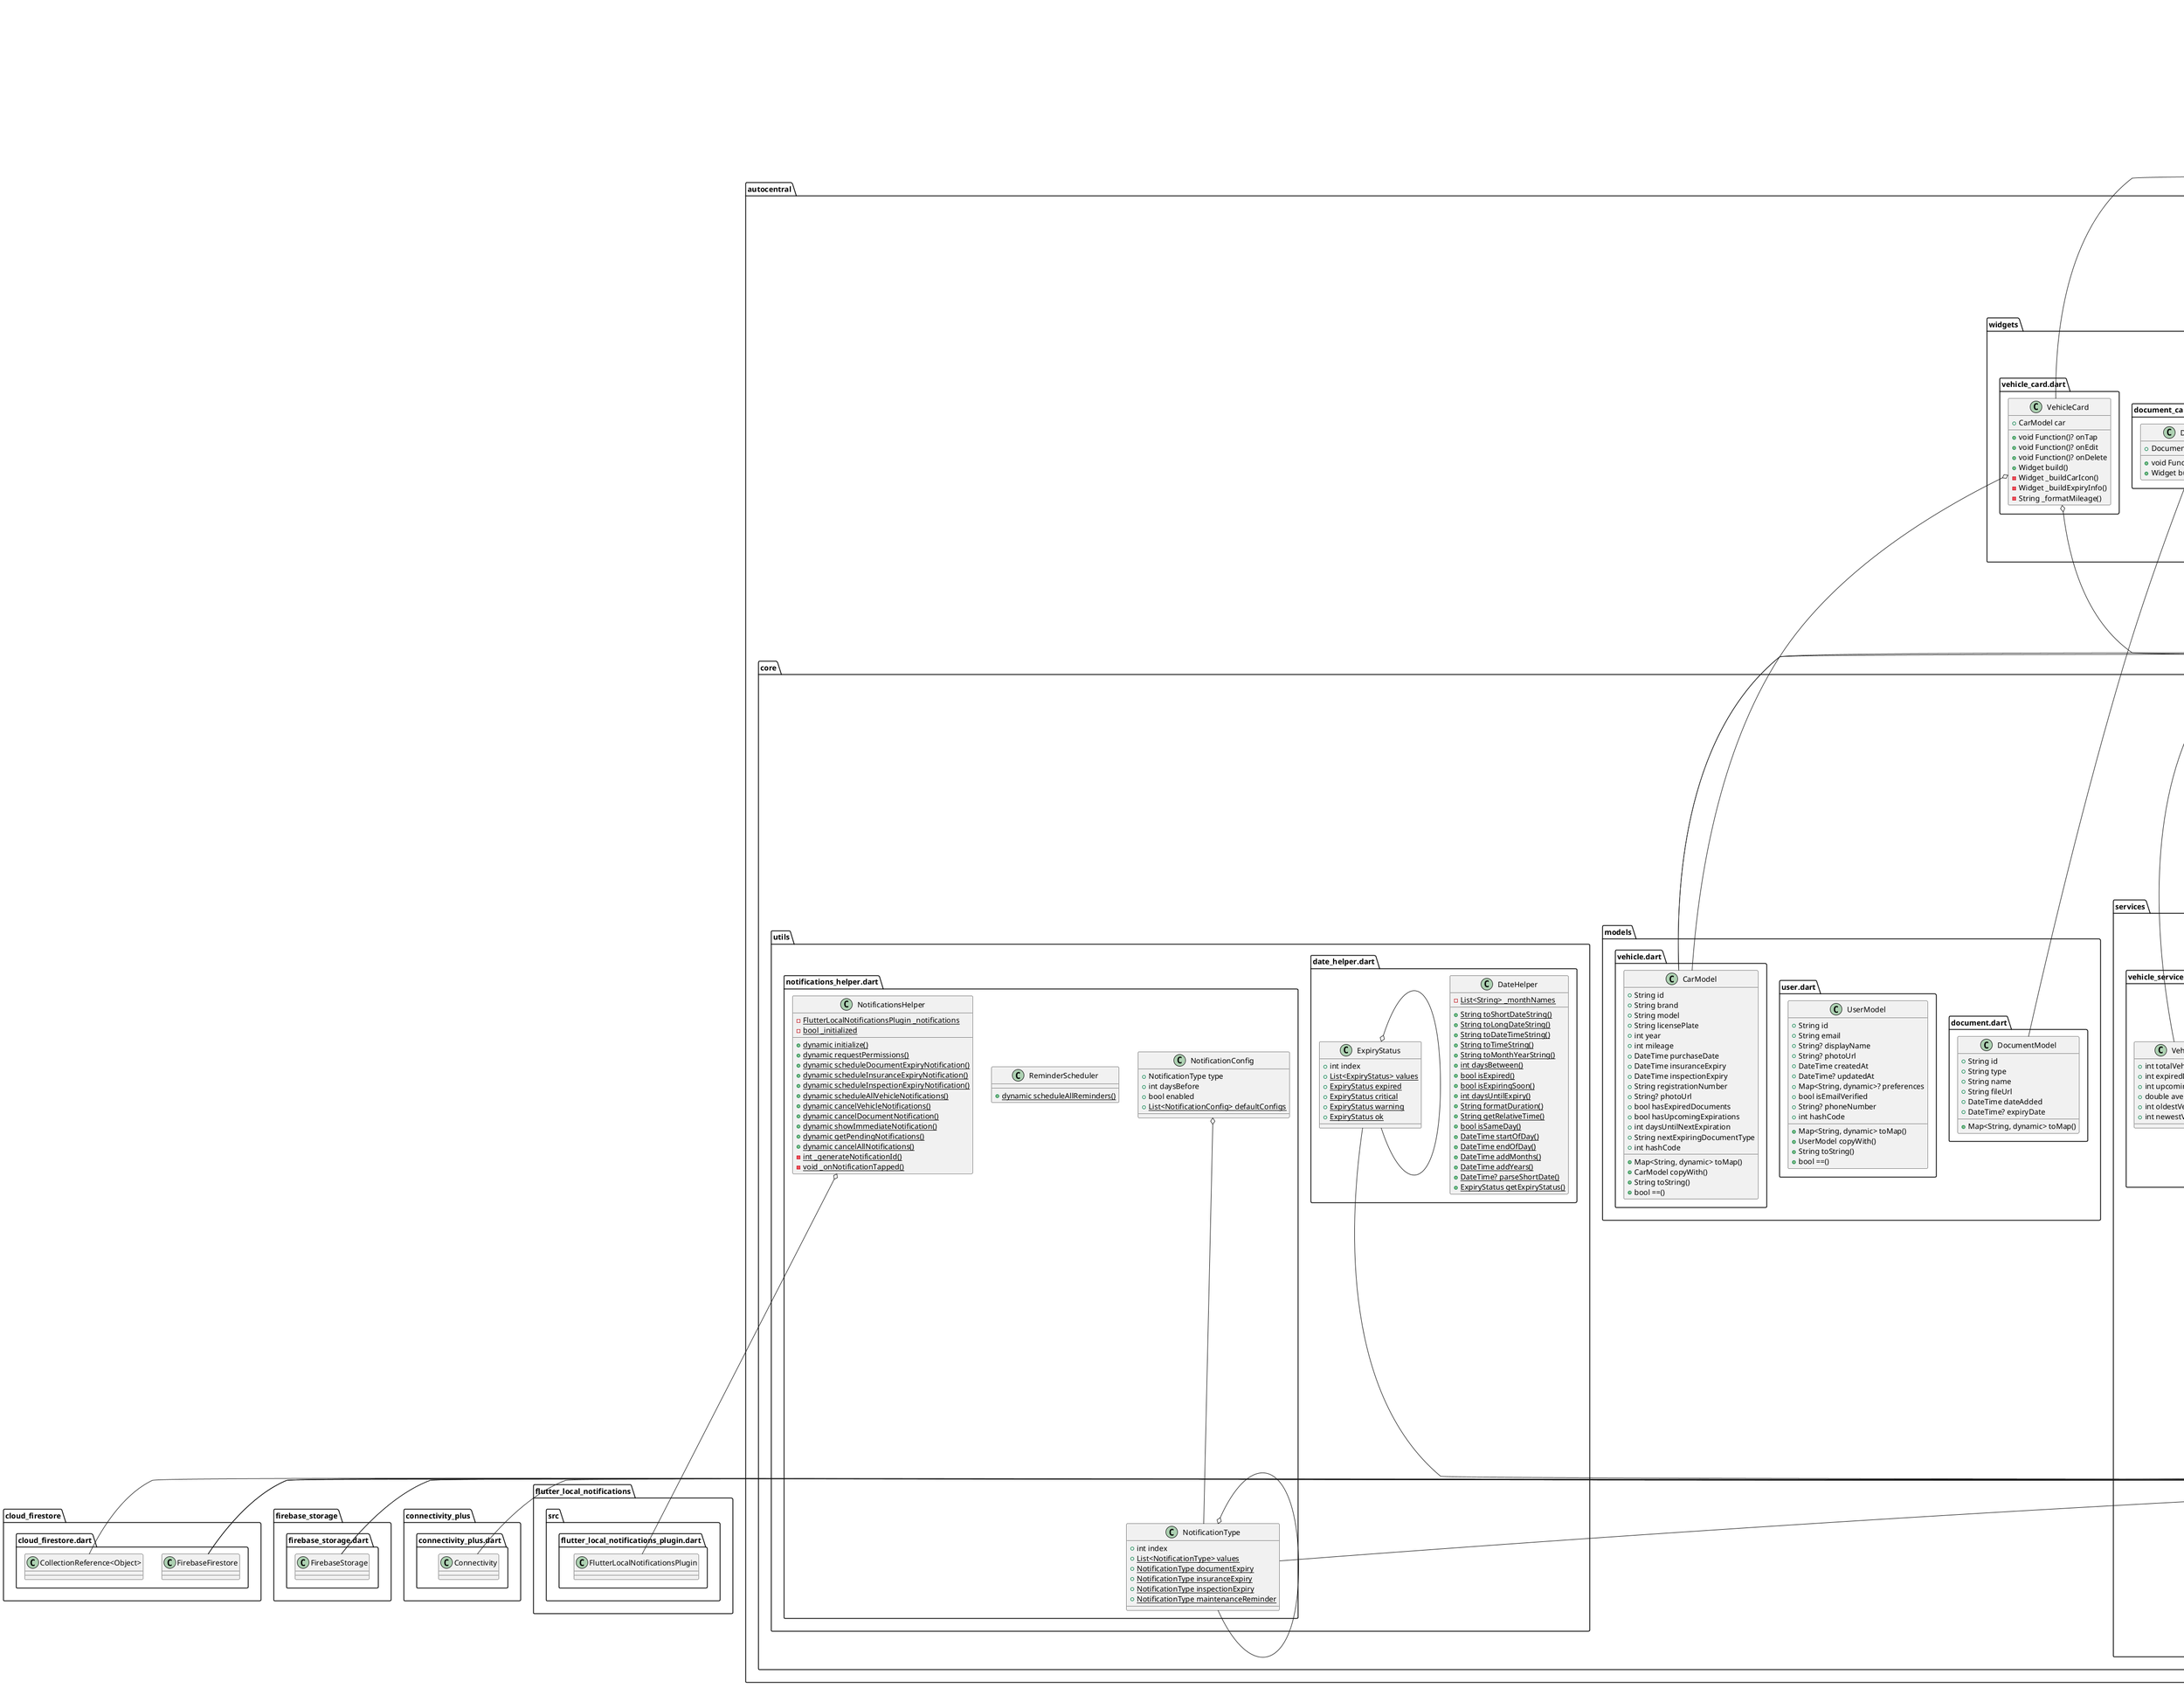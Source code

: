 @startuml
set namespaceSeparator ::

class "autocentral::core::constants.dart::AppConstants" {
  {static} +String appName
  {static} +String appVersion
  {static} +String usersCollection
  {static} +String carsCollection
  {static} +String documentsCollection
  {static} +String docTypeAssurance
  {static} +String docTypeCarteGrise
  {static} +String docTypeVisite
  {static} +String docTypePermis
  {static} +String docTypeVignette
  {static} +String docTypeAutre
  {static} +List<String> documentTypes
  {static} +int warningThresholdDays
  {static} +int criticalThresholdDays
  {static} +int expiredThresholdDays
  {static} +List<String> popularBrands
  {static} +String storageUserPath
  {static} +String storageVehiclesPath
  {static} +String storageDocumentsPath
  {static} +double defaultPadding
  {static} +double smallPadding
  {static} +double largePadding
  {static} +double borderRadius
  {static} +int maxFileSize
  {static} +int maxVehiclesPerUser
  {static} +int maxDocumentsPerVehicle
  {static} +int maxImageQuality
  {static} +String colorExpired
  {static} +String colorCritical
  {static} +String colorWarning
  {static} +String colorOk
  {static} +List<String> acceptedImageFormats
  {static} +List<String> acceptedDocumentFormats
  {static} +String notificationChannelId
  {static} +String notificationChannelName
  {static} +String notificationChannelDescription
  {static} +bool defaultNotificationsEnabled
  {static} +int defaultNotificationDays
  {static} +bool defaultAutoBackup
  {static} +String prefNotificationsEnabled
  {static} +String prefNotificationDays
  {static} +String prefAutoBackup
  {static} +String prefDarkMode
  {static} +String prefLanguage
  {static} +String regexEmail
  {static} +String regexLicensePlate
  {static} +String regexPhoneNumber
  {static} +String errorUserNotFound
  {static} +String errorVehicleNotFound
  {static} +String errorDocumentNotFound
  {static} +String errorPermissionDenied
  {static} +String errorNetworkError
  {static} +String errorFileTooBig
  {static} +String errorInvalidFormat
  {static} +Map<String, String> errorMessages
  {static} +String successVehicleAdded
  {static} +String successVehicleUpdated
  {static} +String successVehicleDeleted
  {static} +String successDocumentAdded
  {static} +String successDocumentDeleted
  {static} +String loadingVehicles
  {static} +String loadingDocuments
  {static} +String uploadingDocument
  {static} +String savingVehicle
  {static} +String actionAdd
  {static} +String actionEdit
  {static} +String actionDelete
  {static} +String actionCancel
  {static} +String actionSave
  {static} +String actionView
  {static} +String actionShare
  {static} +Map<String, dynamic> defaultStats
}

class "autocentral::core::models::document.dart::DocumentModel" {
  +String id
  +String type
  +String name
  +String fileUrl
  +DateTime dateAdded
  +DateTime? expiryDate
  +Map<String, dynamic> toMap()
}

class "autocentral::core::models::user.dart::UserModel" {
  +String id
  +String email
  +String? displayName
  +String? photoUrl
  +DateTime createdAt
  +DateTime? updatedAt
  +Map<String, dynamic>? preferences
  +bool isEmailVerified
  +String? phoneNumber
  +int hashCode
  +Map<String, dynamic> toMap()
  +UserModel copyWith()
  +String toString()
  +bool ==()
}

class "autocentral::core::models::vehicle.dart::CarModel" {
  +String id
  +String brand
  +String model
  +String licensePlate
  +int year
  +int mileage
  +DateTime purchaseDate
  +DateTime insuranceExpiry
  +DateTime inspectionExpiry
  +String registrationNumber
  +String? photoUrl
  +bool hasExpiredDocuments
  +bool hasUpcomingExpirations
  +int daysUntilNextExpiration
  +String nextExpiringDocumentType
  +int hashCode
  +Map<String, dynamic> toMap()
  +CarModel copyWith()
  +String toString()
  +bool ==()
}

class "autocentral::core::services::api_service.dart::ApiService" {
  {static} -String _vehicleDataApi
  {static} -String _geoApi
  {static} -Duration _timeout
  {static} -String _openCageApiKey
  {static} -Map<String, String> _defaultHeaders
  {static} +dynamic getVehicleBrands()
  {static} +dynamic getVehicleModels()
  {static} +dynamic getVehicleYears()
  {static} +dynamic getVehicleInfoByVin()
  {static} +dynamic geocodeAddress()
  {static} +dynamic reverseGeocode()
  {static} +dynamic findNearbyGarages()
  {static} +dynamic checkConnectivity()
  {static} +dynamic sendAnalytics()
  {static} -String _buildAddress()
  {static} -List<String> _extractServices()
  {static} -double _calculateDistance()
  {static} -double _degToRad()
}

class "autocentral::core::services::api_service.dart::ApiResponse" {
  +bool isSuccess
  +T? data
  +String? error
}

class "autocentral::core::services::api_service.dart::VehicleInfo" {
  +String brand
  +String model
  +int year
  +String? color
  +String? engineType
  +int? power
  +bool isValid
  +String toString()
}

class "autocentral::core::services::api_service.dart::LocationInfo" {
  +double latitude
  +double longitude
  +String formattedAddress
  +String toString()
}

class "autocentral::core::services::api_service.dart::Garage" {
  +String id
  +String name
  +String address
  +double latitude
  +double longitude
  +String? phone
  +double? rating
  +List<String> services
  +double distanceKm
  +String distanceText
  +String toString()
}

class "autocentral::core::services::auth_service.dart::AuthService" {
  {static} -FirebaseAuth _auth
  {static} -FirebaseFirestore _firestore
  {static} +Stream<User?> authStateChanges
  {static} +User? currentUser
  {static} +bool isLoggedIn
  {static} +bool isEmailVerified
  {static} +dynamic signUpWithEmail()
  {static} +dynamic signInWithEmail()
  {static} +dynamic signOut()
  {static} +dynamic resetPassword()
  {static} +dynamic deleteAccount()
  {static} +dynamic sendEmailVerification()
  {static} +dynamic reloadUser()
  {static} +dynamic getUserProfile()
  {static} -String? _cleanString()
  {static} +dynamic updateUserProfile()
  {static} -dynamic _createUserProfile()
  {static} -String _handleAuthError()
}

"autocentral::core::services::auth_service.dart::AuthService" o-- "firebase_auth::firebase_auth.dart::FirebaseAuth"
"autocentral::core::services::auth_service.dart::AuthService" o-- "cloud_firestore::cloud_firestore.dart::FirebaseFirestore"
"autocentral::core::services::auth_service.dart::AuthService" o-- "dart::async::Stream<User>"
"autocentral::core::services::auth_service.dart::AuthService" o-- "firebase_auth::firebase_auth.dart::User"

class "autocentral::core::services::auth_service.dart::AuthResult" {
  +bool isSuccess
  +String? errorMessage
}

class "autocentral::core::services::document_service.dart::DocumentService" {
  {static} -FirebaseFirestore _firestore
  {static} -FirebaseStorage _storage
  {static} +dynamic uploadDocument()
  {static} +dynamic getDocuments()
  {static} +dynamic deleteDocument()
}

"autocentral::core::services::document_service.dart::DocumentService" o-- "cloud_firestore::cloud_firestore.dart::FirebaseFirestore"
"autocentral::core::services::document_service.dart::DocumentService" o-- "firebase_storage::firebase_storage.dart::FirebaseStorage"

class "autocentral::core::services::firebase_background_fix.dart::FirebaseBackgroundService" {
  {static} -StreamSubscription<User?>? _authSubscription
  {static} -StreamSubscription<List<CarModel>>? _vehiclesSubscription
  {static} -bool _isListening
  {static} +dynamic startListening()
  {static} +dynamic stopListening()
  {static} -void _startVehicleListening()
  {static} -void _stopVehicleListening()
  {static} -void _reconnectAuth()
  {static} -void _reconnectVehicles()
  {static} -void _notifyVehiclesUpdated()
  {static} +dynamic checkAndRepairConnection()
  {static} -dynamic _repairConnection()
  {static} +dynamic onAppResumed()
  {static} +dynamic onAppPaused()
  {static} +Map<String, dynamic> getStatus()
}

"autocentral::core::services::firebase_background_fix.dart::FirebaseBackgroundService" o-- "dart::async::StreamSubscription<User>"
"autocentral::core::services::firebase_background_fix.dart::FirebaseBackgroundService" o-- "dart::async::StreamSubscription<List<CarModel>>"

class "autocentral::core::services::sync_service.dart::SyncService" {
  {static} -Connectivity _connectivity
  {static} -StreamSubscription<ConnectivityResult>? _connectivitySubscription
  {static} -Timer? _syncTimer
  {static} -bool _isInitialized
  {static} -bool _isSyncing
  {static} +dynamic initialize()
  {static} +dynamic dispose()
  {static} +dynamic syncAll()
  {static} -dynamic _syncVehicles()
  {static} -dynamic _syncDocuments()
  {static} -dynamic _saveVehiclesLocally()
  {static} +dynamic getCachedVehicles()
  {static} -dynamic _saveDocumentsLocally()
  {static} +dynamic getCachedDocuments()
  {static} +dynamic addPendingOperation()
  {static} -dynamic _getPendingOperations()
  {static} -dynamic _processPendingVehicleOperations()
  {static} -dynamic _processPendingDocumentOperations()
  {static} -dynamic _updateLastSyncTime()
  {static} +dynamic getLastSyncTime()
  {static} -dynamic _removePendingOperation()
  {static} +dynamic clearCache()
  {static} +dynamic getSyncStats()
  {static} +dynamic forceSync()
  {static} +dynamic needsSync()
}

"autocentral::core::services::sync_service.dart::SyncService" o-- "connectivity_plus::connectivity_plus.dart::Connectivity"
"autocentral::core::services::sync_service.dart::SyncService" o-- "dart::async::StreamSubscription<ConnectivityResult>"
"autocentral::core::services::sync_service.dart::SyncService" o-- "dart::async::Timer"

class "autocentral::core::services::sync_service.dart::SyncResult" {
  +bool isSuccess
  +String? errorMessage
  +SyncData? data
}

"autocentral::core::services::sync_service.dart::SyncResult" o-- "autocentral::core::services::sync_service.dart::SyncData"

class "autocentral::core::services::sync_service.dart::SyncData" {
  +int vehicleCount
  +int documentCount
  +DateTime syncTime
}

class "autocentral::core::services::sync_service.dart::SyncStats" {
  +DateTime? lastSyncTime
  +int pendingOperations
  +int cachedVehicles
  +bool isSyncing
  +bool isInitialized
  +String statusText
  +bool needsSync
}

class "autocentral::core::services::vehicle_service.dart::VehicleService" {
  {static} -FirebaseFirestore _firestore
  {static} -FirebaseStorage _storage
  {static} -CollectionReference<Object?>? _userVehiclesCollection
  {static} +Stream<List<CarModel>> getUserVehicles()
  {static} +dynamic getUserVehiclesList()
  {static} +dynamic addVehicle()
  {static} +dynamic updateVehicle()
  {static} +dynamic deleteVehicle()
  {static} +dynamic getVehicleById()
  {static} +dynamic getVehiclesWithUpcomingExpirations()
  {static} +dynamic getVehiclesWithExpiredDocuments()
  {static} +dynamic searchVehicles()
  {static} +dynamic getVehicleStats()
  {static} -dynamic _uploadVehiclePhoto()
  {static} -dynamic _deleteVehiclePhoto()
  {static} -dynamic _deleteFileFromStorage()
}

"autocentral::core::services::vehicle_service.dart::VehicleService" o-- "cloud_firestore::cloud_firestore.dart::FirebaseFirestore"
"autocentral::core::services::vehicle_service.dart::VehicleService" o-- "firebase_storage::firebase_storage.dart::FirebaseStorage"
"autocentral::core::services::vehicle_service.dart::VehicleService" o-- "cloud_firestore::cloud_firestore.dart::CollectionReference<Object>"

class "autocentral::core::services::vehicle_service.dart::VehicleResult" {
  +bool isSuccess
  +String? errorMessage
  +String? data
}

class "autocentral::core::services::vehicle_service.dart::VehicleStats" {
  +int totalVehicles
  +int expiredDocuments
  +int upcomingExpirations
  +double averageMileage
  +int oldestVehicleYear
  +int newestVehicleYear
}

class "autocentral::core::utils::date_helper.dart::DateHelper" {
  {static} -List<String> _monthNames
  {static} +String toShortDateString()
  {static} +String toLongDateString()
  {static} +String toDateTimeString()
  {static} +String toTimeString()
  {static} +String toMonthYearString()
  {static} +int daysBetween()
  {static} +bool isExpired()
  {static} +bool isExpiringSoon()
  {static} +int daysUntilExpiry()
  {static} +String formatDuration()
  {static} +String getRelativeTime()
  {static} +bool isSameDay()
  {static} +DateTime startOfDay()
  {static} +DateTime endOfDay()
  {static} +DateTime addMonths()
  {static} +DateTime addYears()
  {static} +DateTime? parseShortDate()
  {static} +ExpiryStatus getExpiryStatus()
}

class "autocentral::core::utils::date_helper.dart::ExpiryStatus" {
  +int index
  {static} +List<ExpiryStatus> values
  {static} +ExpiryStatus expired
  {static} +ExpiryStatus critical
  {static} +ExpiryStatus warning
  {static} +ExpiryStatus ok
}

"autocentral::core::utils::date_helper.dart::ExpiryStatus" o-- "autocentral::core::utils::date_helper.dart::ExpiryStatus"
"dart::core::Enum" <|-- "autocentral::core::utils::date_helper.dart::ExpiryStatus"

class "autocentral::core::utils::notifications_helper.dart::NotificationsHelper" {
  {static} -FlutterLocalNotificationsPlugin _notifications
  {static} -bool _initialized
  {static} +dynamic initialize()
  {static} +dynamic requestPermissions()
  {static} +dynamic scheduleDocumentExpiryNotification()
  {static} +dynamic scheduleInsuranceExpiryNotification()
  {static} +dynamic scheduleInspectionExpiryNotification()
  {static} +dynamic scheduleAllVehicleNotifications()
  {static} +dynamic cancelVehicleNotifications()
  {static} +dynamic cancelDocumentNotification()
  {static} +dynamic showImmediateNotification()
  {static} +dynamic getPendingNotifications()
  {static} +dynamic cancelAllNotifications()
  {static} -int _generateNotificationId()
  {static} -void _onNotificationTapped()
}

"autocentral::core::utils::notifications_helper.dart::NotificationsHelper" o-- "flutter_local_notifications::src::flutter_local_notifications_plugin.dart::FlutterLocalNotificationsPlugin"

class "autocentral::core::utils::notifications_helper.dart::ReminderScheduler" {
  {static} +dynamic scheduleAllReminders()
}

class "autocentral::core::utils::notifications_helper.dart::NotificationConfig" {
  +NotificationType type
  +int daysBefore
  +bool enabled
  {static} +List<NotificationConfig> defaultConfigs
}

"autocentral::core::utils::notifications_helper.dart::NotificationConfig" o-- "autocentral::core::utils::notifications_helper.dart::NotificationType"

class "autocentral::core::utils::notifications_helper.dart::NotificationType" {
  +int index
  {static} +List<NotificationType> values
  {static} +NotificationType documentExpiry
  {static} +NotificationType insuranceExpiry
  {static} +NotificationType inspectionExpiry
  {static} +NotificationType maintenanceReminder
}

"autocentral::core::utils::notifications_helper.dart::NotificationType" o-- "autocentral::core::utils::notifications_helper.dart::NotificationType"
"dart::core::Enum" <|-- "autocentral::core::utils::notifications_helper.dart::NotificationType"

class "autocentral::features::auth::auth_wrapper.dart::AuthWrapper" {
  +Widget build()
}

"flutter::src::widgets::framework.dart::StatelessWidget" <|-- "autocentral::features::auth::auth_wrapper.dart::AuthWrapper"

class "autocentral::features::auth::auth_wrapper.dart::AuthLoadingScreen" {
  +Widget build()
}

"flutter::src::widgets::framework.dart::StatelessWidget" <|-- "autocentral::features::auth::auth_wrapper.dart::AuthLoadingScreen"

class "autocentral::features::auth::login_page.dart::LoginPage" {
  +State<LoginPage> createState()
}

"flutter::src::widgets::framework.dart::StatefulWidget" <|-- "autocentral::features::auth::login_page.dart::LoginPage"

class "autocentral::features::auth::login_page.dart::_LoginPageState" {
  -GlobalKey<FormState> _formKey
  -TextEditingController _emailController
  -TextEditingController _passwordController
  -bool _isLoading
  -bool _isPasswordVisible
  -String? _errorMessage
  +void dispose()
  -dynamic _signIn()
  -bool _validateUserDetails()
  -dynamic _sendToPigeon()
  -void _navigateToHome()
  -String _getSimpleError()
  +Widget build()
}

"autocentral::features::auth::login_page.dart::_LoginPageState" o-- "flutter::src::widgets::framework.dart::GlobalKey<FormState>"
"autocentral::features::auth::login_page.dart::_LoginPageState" o-- "flutter::src::widgets::editable_text.dart::TextEditingController"
"flutter::src::widgets::framework.dart::State" <|-- "autocentral::features::auth::login_page.dart::_LoginPageState"

class "autocentral::features::auth::register_page.dart::RegisterPage" {
  +State<RegisterPage> createState()
}

"flutter::src::widgets::framework.dart::StatefulWidget" <|-- "autocentral::features::auth::register_page.dart::RegisterPage"

class "autocentral::features::auth::register_page.dart::_RegisterPageState" {
  -GlobalKey<FormState> _formKey
  -TextEditingController _firstNameController
  -TextEditingController _lastNameController
  -TextEditingController _emailController
  -TextEditingController _passwordController
  -TextEditingController _confirmPasswordController
  -bool _isLoading
  -bool _isPasswordVisible
  -bool _isConfirmPasswordVisible
  -bool _acceptTerms
  -String? _errorMessage
  +void dispose()
  -dynamic _signUp()
  +Widget build()
}

"autocentral::features::auth::register_page.dart::_RegisterPageState" o-- "flutter::src::widgets::framework.dart::GlobalKey<FormState>"
"autocentral::features::auth::register_page.dart::_RegisterPageState" o-- "flutter::src::widgets::editable_text.dart::TextEditingController"
"flutter::src::widgets::framework.dart::State" <|-- "autocentral::features::auth::register_page.dart::_RegisterPageState"

class "autocentral::features::auth::reset_password_page.dart::ResetPasswordPage" {
  +State<ResetPasswordPage> createState()
}

"flutter::src::widgets::framework.dart::StatefulWidget" <|-- "autocentral::features::auth::reset_password_page.dart::ResetPasswordPage"

class "autocentral::features::auth::reset_password_page.dart::_ResetPasswordPageState" {
  -GlobalKey<FormState> _formKey
  -TextEditingController _emailController
  -bool _isLoading
  -bool _emailSent
  -String? _errorMessage
  +void dispose()
  -dynamic _resetPassword()
  +Widget build()
  -Widget _buildForm()
  -Widget _buildSuccessView()
}

"autocentral::features::auth::reset_password_page.dart::_ResetPasswordPageState" o-- "flutter::src::widgets::framework.dart::GlobalKey<FormState>"
"autocentral::features::auth::reset_password_page.dart::_ResetPasswordPageState" o-- "flutter::src::widgets::editable_text.dart::TextEditingController"
"flutter::src::widgets::framework.dart::State" <|-- "autocentral::features::auth::reset_password_page.dart::_ResetPasswordPageState"

class "autocentral::features::dashboard::dashboard_page.dart::HomeDashboardPage" {
  +State<HomeDashboardPage> createState()
}

"flutter::src::widgets::framework.dart::StatefulWidget" <|-- "autocentral::features::dashboard::dashboard_page.dart::HomeDashboardPage"

class "autocentral::features::dashboard::dashboard_page.dart::_HomeDashboardPageState" {
  -PageController _pageController
  -AnimationController _fadeController
  -Animation<double> _fadeAnimation
  -int _currentIndex
  -List<CarModel> _upcomingExpirations
  {static} -Color _primaryColor
  {static} -Color _surfaceColor
  {static} -Color _cardColor
  {static} -Color _textPrimary
  {static} -Color _textSecondary
  {static} -Color _textTertiary
  {static} -Color _successColor
  {static} -Color _warningColor
  {static} -Color _errorColor
  {static} -Color _borderColor
  +void initState()
  +void dispose()
  -dynamic _loadUpcomingExpirations()
  +Widget build()
  -Widget _buildHomePage()
  -Widget _buildQuickMetrics()
  -Widget _buildMetricCard()
  -Widget _buildQuickActions()
  -Widget _buildActionButton()
  -Widget _buildPrioritySection()
  -Widget _buildRecentActivity()
  -List<Widget> _buildActivityItems()
  -Widget _buildActivityItem()
  -Widget _buildBottomNavigationBar()
  -Widget _buildNavItem()
  -String _getInitials()
}

"autocentral::features::dashboard::dashboard_page.dart::_HomeDashboardPageState" o-- "flutter::src::widgets::page_view.dart::PageController"
"autocentral::features::dashboard::dashboard_page.dart::_HomeDashboardPageState" o-- "flutter::src::animation::animation_controller.dart::AnimationController"
"autocentral::features::dashboard::dashboard_page.dart::_HomeDashboardPageState" o-- "flutter::src::animation::animation.dart::Animation<double>"
"autocentral::features::dashboard::dashboard_page.dart::_HomeDashboardPageState" o-- "dart::ui::Color"
"flutter::src::widgets::framework.dart::State" <|-- "autocentral::features::dashboard::dashboard_page.dart::_HomeDashboardPageState"
"flutter::src::widgets::ticker_provider.dart::TickerProviderStateMixin" <|-- "autocentral::features::dashboard::dashboard_page.dart::_HomeDashboardPageState"

class "autocentral::features::dashboard::dashboard_page.dart::ActivityItem" {
  +IconData icon
  +String title
  +String subtitle
  +ActivityType type
}

"autocentral::features::dashboard::dashboard_page.dart::ActivityItem" o-- "flutter::src::widgets::icon_data.dart::IconData"
"autocentral::features::dashboard::dashboard_page.dart::ActivityItem" o-- "autocentral::features::dashboard::dashboard_page.dart::ActivityType"

class "autocentral::features::dashboard::dashboard_page.dart::ActivityType" {
  +int index
  {static} +List<ActivityType> values
  {static} +ActivityType success
  {static} +ActivityType warning
  {static} +ActivityType error
  {static} +ActivityType info
}

"autocentral::features::dashboard::dashboard_page.dart::ActivityType" o-- "autocentral::features::dashboard::dashboard_page.dart::ActivityType"
"dart::core::Enum" <|-- "autocentral::features::dashboard::dashboard_page.dart::ActivityType"

class "autocentral::features::documents::document_form_page.dart::DocumentFormPage" {
  +String vehicleId
  +String? initialDocType
  +State<DocumentFormPage> createState()
}

"flutter::src::widgets::framework.dart::StatefulWidget" <|-- "autocentral::features::documents::document_form_page.dart::DocumentFormPage"

class "autocentral::features::documents::document_form_page.dart::_DocumentFormPageState" {
  -GlobalKey<FormState> _formKey
  -String? _docType
  -String? _fileName
  -Uint8List? _fileBytes
  -DateTime? _expiryDate
  -bool _hasExpiry
  -bool _isLoading
  -Map<String, String> _documentTypes
  -Set<String> _typesWithExpiry
  +void initState()
  +Widget build()
  -Widget _buildSectionCard()
  -Widget _buildFileSelector()
  -Widget _buildSelectedFile()
  -dynamic _selectFile()
  -dynamic _selectExpiryDate()
  -dynamic _saveDocument()
  -IconData _getDocumentIcon()
  -String _formatDate()
  -String _getExpiryWarning()
  -Color _getExpiryWarningColor()
}

"autocentral::features::documents::document_form_page.dart::_DocumentFormPageState" o-- "flutter::src::widgets::framework.dart::GlobalKey<FormState>"
"autocentral::features::documents::document_form_page.dart::_DocumentFormPageState" o-- "dart::typed_data::Uint8List"
"flutter::src::widgets::framework.dart::State" <|-- "autocentral::features::documents::document_form_page.dart::_DocumentFormPageState"

class "autocentral::features::documents::document_list_page.dart::DocumentListPage" {
  +String vehicleId
  +State<DocumentListPage> createState()
}

"flutter::src::widgets::framework.dart::StatefulWidget" <|-- "autocentral::features::documents::document_list_page.dart::DocumentListPage"

class "autocentral::features::documents::document_list_page.dart::_DocumentListPageState" {
  -List<DocumentModel> _documents
  -bool _isLoading
  +void initState()
  -dynamic _loadDocuments()
  +Widget build()
  -Widget _buildEmptyState()
  -Widget _buildDocumentsList()
  -Widget _buildDocumentTypeCard()
  -Widget _buildExpiryInfo()
  -bool _isVisiteTechniqueUrgent()
  -String _getDocumentTypeLabel()
  -void _showDocumentDetails()
  -Widget _buildDocumentTile()
  -Color _getExpiryColor()
  -void _downloadDocument()
  -void _shareDocument()
  -dynamic _deleteDocument()
}

"flutter::src::widgets::framework.dart::State" <|-- "autocentral::features::documents::document_list_page.dart::_DocumentListPageState"

class "autocentral::features::settings::profile_page.dart::ProfilePage" {
  +State<ProfilePage> createState()
}

"flutter::src::widgets::framework.dart::StatefulWidget" <|-- "autocentral::features::settings::profile_page.dart::ProfilePage"

class "autocentral::features::settings::profile_page.dart::_ProfilePageState" {
  -GlobalKey<FormState> _formKey
  -TextEditingController _firstNameController
  -TextEditingController _lastNameController
  -bool _isLoading
  -bool _isEditing
  -Map<String, dynamic>? _userProfile
  -User? _currentUser
  +void initState()
  +void dispose()
  -dynamic _loadUserProfile()
  -dynamic _updateProfile()
  -dynamic _signOut()
  -dynamic _deleteAccount()
  +Widget build()
  -String _getInitials()
  -String _getFullName()
  -String _formatDate()
  -dynamic _sendEmailVerification()
  -dynamic _resetPassword()
}

"autocentral::features::settings::profile_page.dart::_ProfilePageState" o-- "flutter::src::widgets::framework.dart::GlobalKey<FormState>"
"autocentral::features::settings::profile_page.dart::_ProfilePageState" o-- "flutter::src::widgets::editable_text.dart::TextEditingController"
"autocentral::features::settings::profile_page.dart::_ProfilePageState" o-- "firebase_auth::firebase_auth.dart::User"
"flutter::src::widgets::framework.dart::State" <|-- "autocentral::features::settings::profile_page.dart::_ProfilePageState"

class "autocentral::features::vehicles::vehicle_detail_page.dart::VehicleDetailPage" {
  +String vehicleId
  +State<VehicleDetailPage> createState()
}

"flutter::src::widgets::framework.dart::StatefulWidget" <|-- "autocentral::features::vehicles::vehicle_detail_page.dart::VehicleDetailPage"

class "autocentral::features::vehicles::vehicle_detail_page.dart::_VehicleDetailPageState" {
  -CarModel? _vehicle
  -bool _isLoading
  +void initState()
  -dynamic _loadVehicle()
  +Widget build()
  -Widget _buildVehicleHeader()
  -Widget _buildStatusCard()
  -Widget _buildDocumentStatus()
  -Widget _buildContactCard()
  -Widget _buildMainMenu()
  -Widget _buildMenuItem()
  -Widget _buildDivider()
  -Widget _buildQuickActions()
  -String _formatMileage()
}

"autocentral::features::vehicles::vehicle_detail_page.dart::_VehicleDetailPageState" o-- "autocentral::core::models::vehicle.dart::CarModel"
"flutter::src::widgets::framework.dart::State" <|-- "autocentral::features::vehicles::vehicle_detail_page.dart::_VehicleDetailPageState"

class "autocentral::features::vehicles::vehicle_form_page.dart::VehicleFormPage" {
  +CarModel? vehicle
  +State<VehicleFormPage> createState()
}

"autocentral::features::vehicles::vehicle_form_page.dart::VehicleFormPage" o-- "autocentral::core::models::vehicle.dart::CarModel"
"flutter::src::widgets::framework.dart::StatefulWidget" <|-- "autocentral::features::vehicles::vehicle_form_page.dart::VehicleFormPage"

class "autocentral::features::vehicles::vehicle_form_page.dart::_VehicleFormPageState" {
  -GlobalKey<FormState> _formKey
  -TextEditingController _brandController
  -TextEditingController _modelController
  -TextEditingController _licenseController
  -TextEditingController _registrationController
  -TextEditingController _yearController
  -TextEditingController _mileageController
  -DateTime? _purchaseDate
  -DateTime? _insuranceExpiry
  -DateTime? _inspectionExpiry
  -Uint8List? _selectedImageData
  -String? _selectedImageName
  -String? _existingPhotoUrl
  -bool _isLoading
  -bool _isEditing
  -List<String> _popularBrands
  +void initState()
  -void _populateFormWithVehicleData()
  +void dispose()
  +Widget build()
  -Widget _buildPhotoSection()
  -Widget _buildPlaceholder()
  -Widget _buildSectionCard()
  -Widget _buildBrandField()
  -Widget _buildDateField()
  -Widget _buildActionButtons()
  -dynamic _selectImage()
  -void _removeImage()
  -dynamic _selectDate()
  -dynamic _saveVehicle()
  -dynamic _deleteVehicle()
  -String _formatDate()
}

"autocentral::features::vehicles::vehicle_form_page.dart::_VehicleFormPageState" o-- "flutter::src::widgets::framework.dart::GlobalKey<FormState>"
"autocentral::features::vehicles::vehicle_form_page.dart::_VehicleFormPageState" o-- "flutter::src::widgets::editable_text.dart::TextEditingController"
"autocentral::features::vehicles::vehicle_form_page.dart::_VehicleFormPageState" o-- "dart::typed_data::Uint8List"
"flutter::src::widgets::framework.dart::State" <|-- "autocentral::features::vehicles::vehicle_form_page.dart::_VehicleFormPageState"

class "autocentral::features::vehicles::vehicle_list_page.dart::VehicleListPage" {
  +State<VehicleListPage> createState()
}

"flutter::src::widgets::framework.dart::StatefulWidget" <|-- "autocentral::features::vehicles::vehicle_list_page.dart::VehicleListPage"

class "autocentral::features::vehicles::vehicle_list_page.dart::_VehicleListPageState" {
  -TextEditingController _searchController
  -List<CarModel> _allVehicles
  -List<CarModel> _filteredVehicles
  -VehicleStats? _stats
  +void initState()
  +void dispose()
  -dynamic _loadStats()
  -void _onSearchChanged()
  +Widget build()
  -Widget _buildStatItem()
  -Widget _buildErrorState()
  -Widget _buildEmptyState()
  -dynamic _deleteVehicle()
}

"autocentral::features::vehicles::vehicle_list_page.dart::_VehicleListPageState" o-- "flutter::src::widgets::editable_text.dart::TextEditingController"
"autocentral::features::vehicles::vehicle_list_page.dart::_VehicleListPageState" o-- "autocentral::core::services::vehicle_service.dart::VehicleStats"
"flutter::src::widgets::framework.dart::State" <|-- "autocentral::features::vehicles::vehicle_list_page.dart::_VehicleListPageState"

class "autocentral::firebase_options.dart::DefaultFirebaseOptions" {
  {static} +FirebaseOptions web
  {static} +FirebaseOptions android
  {static} +FirebaseOptions ios
  {static} +FirebaseOptions macos
  {static} +FirebaseOptions windows
  {static} +FirebaseOptions currentPlatform
}

"autocentral::firebase_options.dart::DefaultFirebaseOptions" o-- "firebase_core_platform_interface::firebase_core_platform_interface.dart::FirebaseOptions"

class "autocentral::main.dart::MyApp" {
  +_MyAppState createState()
}

"flutter::src::widgets::framework.dart::StatefulWidget" <|-- "autocentral::main.dart::MyApp"

class "autocentral::main.dart::_MyAppState" {
  +void initState()
  +void dispose()
  -void _checkAuthState()
  -dynamic _validateCurrentUser()
  -dynamic _cleanupServices()
  +void didChangeAppLifecycleState()
  -dynamic _handleAppResume()
  -dynamic _handleAppPause()
  -dynamic _handleAppDetached()
  +Widget build()
}

"flutter::src::widgets::framework.dart::State" <|-- "autocentral::main.dart::_MyAppState"
"flutter::src::widgets::binding.dart::WidgetsBindingObserver" <|-- "autocentral::main.dart::_MyAppState"

class "autocentral::main.dart::DebugPage" {
  +State<DebugPage> createState()
}

"flutter::src::widgets::framework.dart::StatefulWidget" <|-- "autocentral::main.dart::DebugPage"

class "autocentral::main.dart::_DebugPageState" {
  -Map<String, dynamic> _firebaseStatus
  -bool _isLoading
  +void initState()
  -dynamic _loadFirebaseStatus()
  +Widget build()
  -Widget _buildStatusCard()
  -dynamic _testFirebaseConnection()
  -dynamic _testUserProfile()
  -void _showSnackBar()
}

"flutter::src::widgets::framework.dart::State" <|-- "autocentral::main.dart::_DebugPageState"

class "autocentral::pigeon_definitions::user_api.dart::UserDetails" {
  +String? uid
  +String? email
  +String? displayName
  +String? photoUrl
}

abstract class "autocentral::pigeon_definitions::user_api.dart::UserHostApi" {
  +UserDetails getProfile()
  +void setCurrentUser()
  +void clearCurrentUser()
}

class "autocentral::pigeon_definitions::user_api.g.dart::UserDetails" {
  +String? uid
  +String? email
  +String? displayName
  +String? photoUrl
  +int hashCode
  -List<Object?> _toList()
  +Object encode()
  {static} +UserDetails decode()
  +bool ==()
}

class "autocentral::pigeon_definitions::user_api.g.dart::_PigeonCodec" {
  +void writeValue()
  +Object? readValueOfType()
}

"flutter::src::services::message_codecs.dart::StandardMessageCodec" <|-- "autocentral::pigeon_definitions::user_api.g.dart::_PigeonCodec"

class "autocentral::pigeon_definitions::user_api.g.dart::UserHostApi" {
  +BinaryMessenger? pigeonVar_binaryMessenger
  {static} +MessageCodec<Object?> pigeonChannelCodec
  +String pigeonVar_messageChannelSuffix
  +dynamic getProfile()
  +dynamic setCurrentUser()
  +dynamic clearCurrentUser()
}

"autocentral::pigeon_definitions::user_api.g.dart::UserHostApi" o-- "flutter::src::services::binary_messenger.dart::BinaryMessenger"
"autocentral::pigeon_definitions::user_api.g.dart::UserHostApi" o-- "flutter::src::services::message_codec.dart::MessageCodec<Object>"

class "autocentral::pigeon_definitions::user_api_test.g.dart::_PigeonCodec" {
  +void writeValue()
  +Object? readValueOfType()
}

"flutter::src::services::message_codecs.dart::StandardMessageCodec" <|-- "autocentral::pigeon_definitions::user_api_test.g.dart::_PigeonCodec"

class "autocentral::routes::app_routes.dart::AppRoutes" {
  {static} +Map<String, Widget Function(BuildContext)> routes
  {static} +Route<dynamic> generateRoute()
}

class "autocentral::widgets::document_card.dart::DocumentCard" {
  +DocumentModel document
  +void Function()? onDownload
  +Widget build()
}

"autocentral::widgets::document_card.dart::DocumentCard" o-- "autocentral::core::models::document.dart::DocumentModel"
"autocentral::widgets::document_card.dart::DocumentCard" o-- "dart::ui::void Function()"
"flutter::src::widgets::framework.dart::StatelessWidget" <|-- "autocentral::widgets::document_card.dart::DocumentCard"

class "autocentral::widgets::modern_date_picker.dart::ModernDatePicker" {
  +DateTime? initialDate
  +DateTime? firstDate
  +DateTime? lastDate
  +dynamic Function(DateTime) onDateSelected
  +String title
  +State<ModernDatePicker> createState()
}

"autocentral::widgets::modern_date_picker.dart::ModernDatePicker" o-- "null::dynamic Function(DateTime)"
"flutter::src::widgets::framework.dart::StatefulWidget" <|-- "autocentral::widgets::modern_date_picker.dart::ModernDatePicker"

class "autocentral::widgets::modern_date_picker.dart::_ModernDatePickerState" {
  -DateTime _currentDate
  -DateTime _selectedDate
  -PageController _pageController
  +void initState()
  +void dispose()
  +Widget build()
  -Widget _buildCalendar()
  -Widget _buildCalendarGrid()
  -Widget _buildDayCell()
  -bool _isSameDay()
  -bool _isSelectableDate()
  -void _selectDate()
  -void _previousMonth()
  -void _nextMonth()
  -String _formatMonthYear()
}

"autocentral::widgets::modern_date_picker.dart::_ModernDatePickerState" o-- "flutter::src::widgets::page_view.dart::PageController"
"flutter::src::widgets::framework.dart::State" <|-- "autocentral::widgets::modern_date_picker.dart::_ModernDatePickerState"

class "autocentral::widgets::vehicle_card.dart::VehicleCard" {
  +CarModel car
  +void Function()? onTap
  +void Function()? onEdit
  +void Function()? onDelete
  +Widget build()
  -Widget _buildCarIcon()
  -Widget _buildExpiryInfo()
  -String _formatMileage()
}

"autocentral::widgets::vehicle_card.dart::VehicleCard" o-- "autocentral::core::models::vehicle.dart::CarModel"
"autocentral::widgets::vehicle_card.dart::VehicleCard" o-- "dart::ui::void Function()"
"flutter::src::widgets::framework.dart::StatelessWidget" <|-- "autocentral::widgets::vehicle_card.dart::VehicleCard"


@enduml